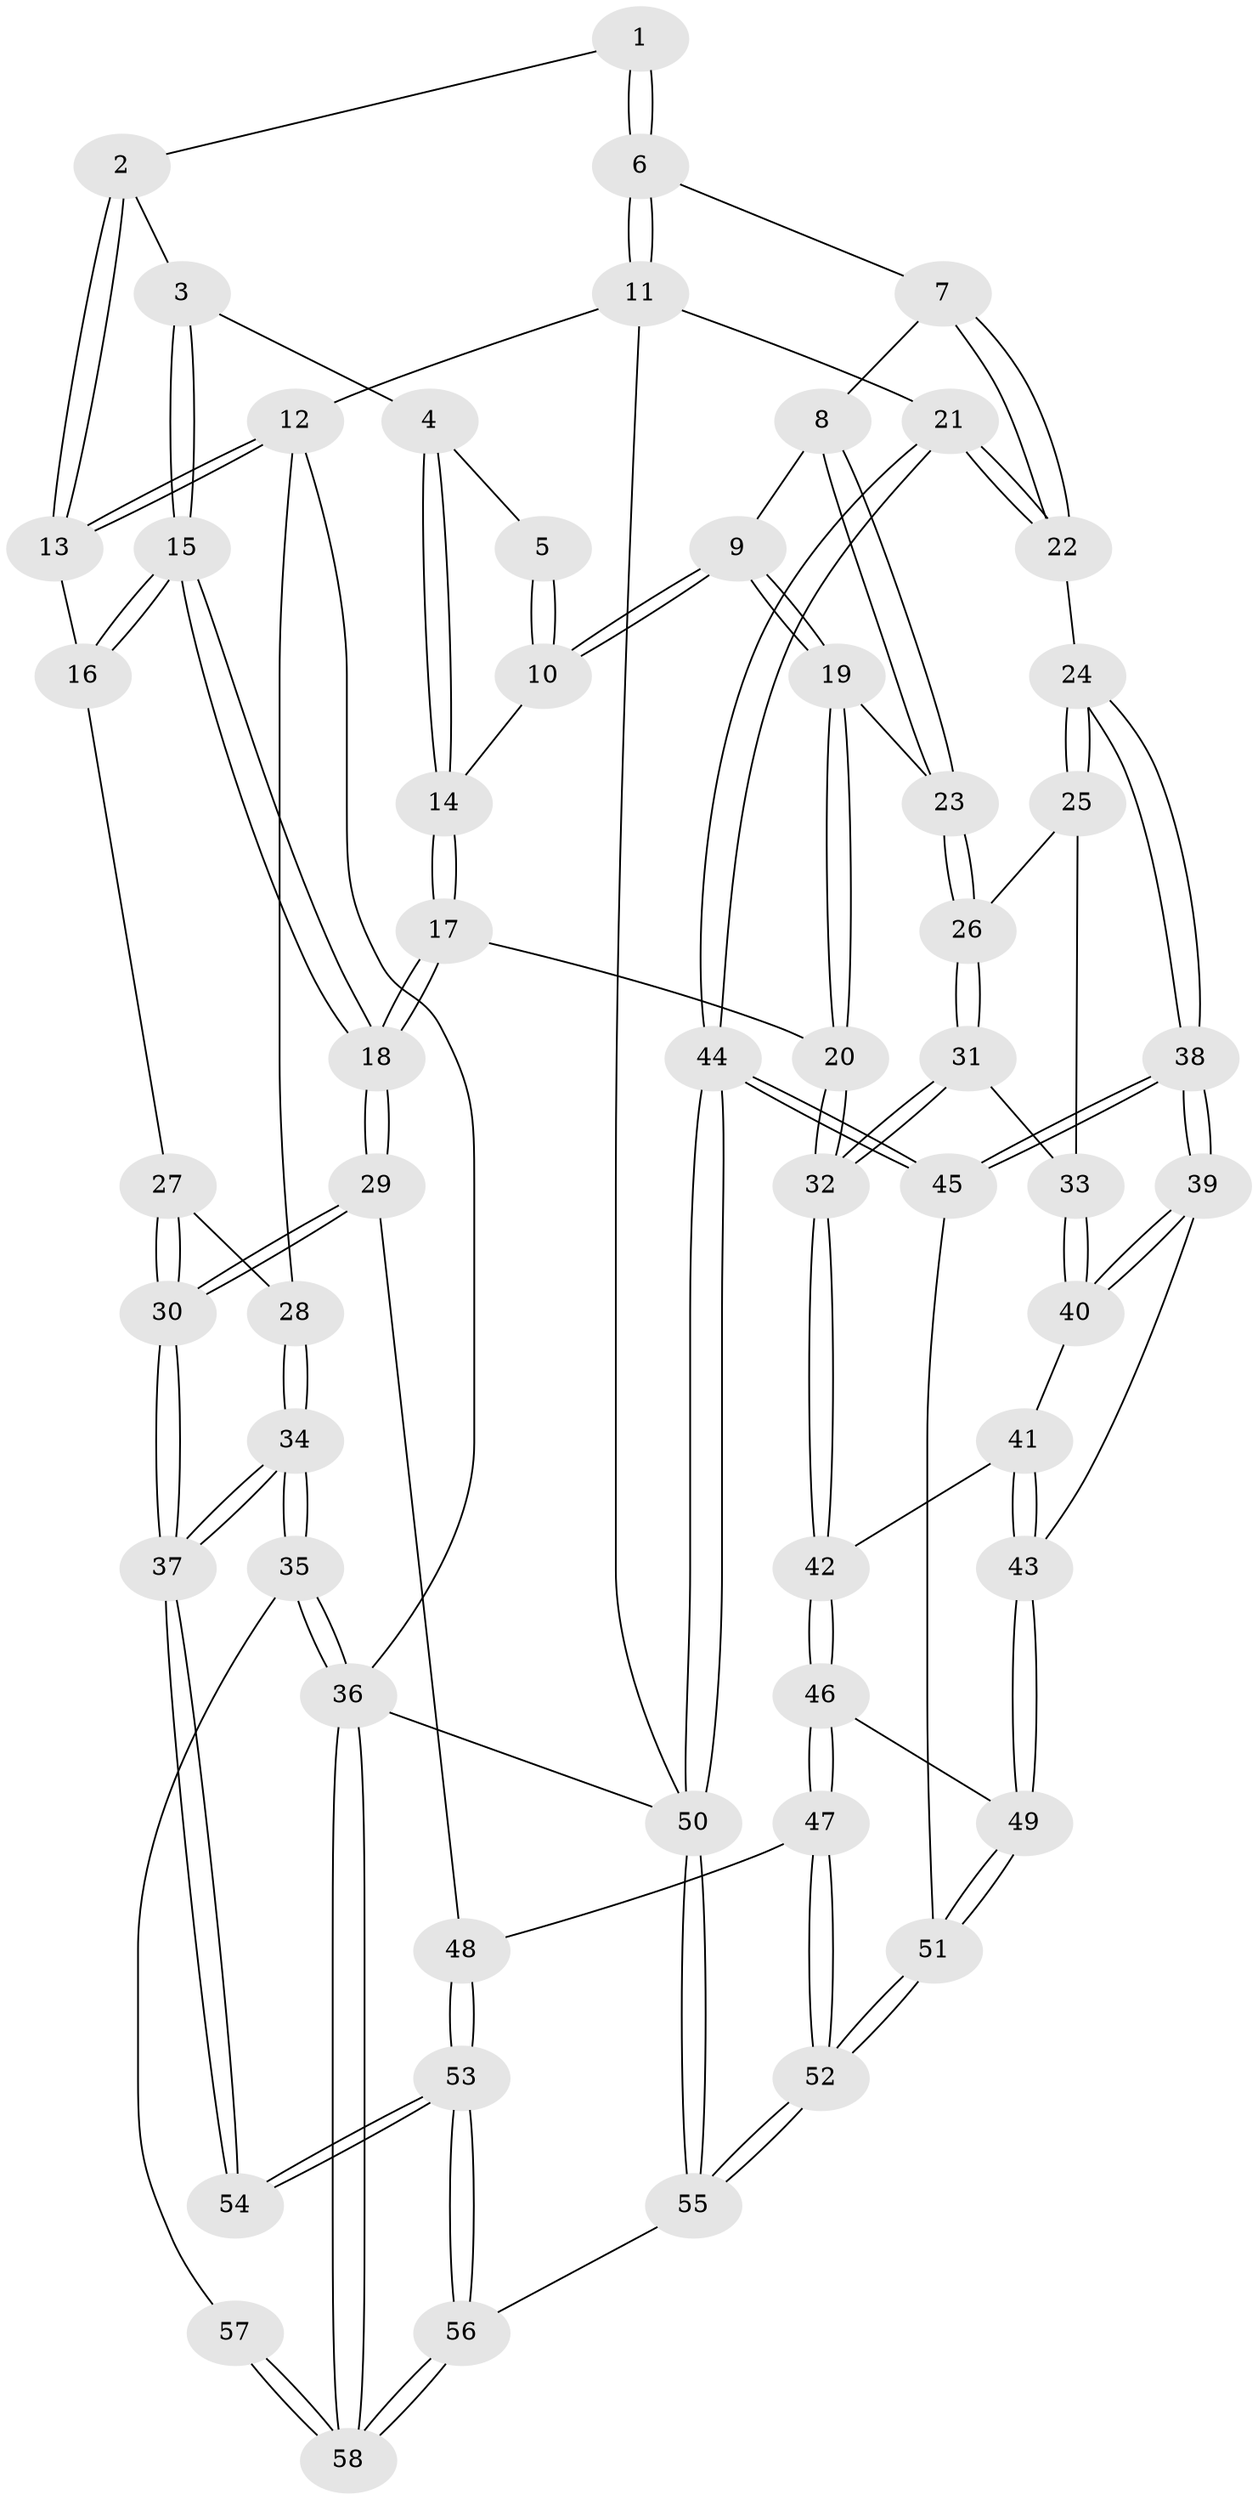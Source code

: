 // Generated by graph-tools (version 1.1) at 2025/38/03/09/25 02:38:25]
// undirected, 58 vertices, 142 edges
graph export_dot {
graph [start="1"]
  node [color=gray90,style=filled];
  1 [pos="+0.5212456910272063+0"];
  2 [pos="+0.04576472760019257+0"];
  3 [pos="+0.3313421606367507+0.16319087878961197"];
  4 [pos="+0.3480309478090669+0.16297954318551686"];
  5 [pos="+0.4774850285137019+0"];
  6 [pos="+0.8808890698461338+0"];
  7 [pos="+0.8060953548897992+0.023337751150565036"];
  8 [pos="+0.5982091888773922+0.21625163513782708"];
  9 [pos="+0.516358799095+0.22175528734976174"];
  10 [pos="+0.47538436997893346+0.20176647236768103"];
  11 [pos="+1+0"];
  12 [pos="+0+0"];
  13 [pos="+0+0"];
  14 [pos="+0.41549352274597967+0.20269268665810772"];
  15 [pos="+0.22688448142768308+0.2724793088949022"];
  16 [pos="+0.16370858609726027+0.2512368031018856"];
  17 [pos="+0.3480647863835816+0.44371976778255756"];
  18 [pos="+0.3303984338529429+0.4456811376039978"];
  19 [pos="+0.4755672922476739+0.3224662294326249"];
  20 [pos="+0.39200302062113945+0.4493625623781146"];
  21 [pos="+1+0.42057230871886403"];
  22 [pos="+0.8391502513097672+0.4046626174402655"];
  23 [pos="+0.6109106101037161+0.3437673362018144"];
  24 [pos="+0.8177460211058695+0.42951919806064265"];
  25 [pos="+0.6898878197959409+0.41054560782623273"];
  26 [pos="+0.6210420566249233+0.38784918030179016"];
  27 [pos="+0.10340278404536443+0.3062579913546988"];
  28 [pos="+0+0.25146794761526675"];
  29 [pos="+0.19389718770032544+0.5800832576462861"];
  30 [pos="+0.016226672769991127+0.6329860352481381"];
  31 [pos="+0.5130264389292775+0.4568699694883756"];
  32 [pos="+0.44924817410454704+0.47626829370161083"];
  33 [pos="+0.6233802546527881+0.530854049797638"];
  34 [pos="+0+0.6962622529878416"];
  35 [pos="+0+0.7780115908935663"];
  36 [pos="+0+1"];
  37 [pos="+0+0.644683656914236"];
  38 [pos="+0.797435786432643+0.6303385915436962"];
  39 [pos="+0.6993751167721075+0.6043360031990299"];
  40 [pos="+0.631926893581157+0.5472344419221494"];
  41 [pos="+0.5809526478724815+0.565507871494334"];
  42 [pos="+0.45162403463563977+0.4822885734156046"];
  43 [pos="+0.5888126873188863+0.623121595036727"];
  44 [pos="+1+0.8902532888423965"];
  45 [pos="+0.8201894756893783+0.6947633885540737"];
  46 [pos="+0.49430628486266637+0.6600706335954064"];
  47 [pos="+0.42094365160427105+0.757309887097896"];
  48 [pos="+0.413903679152827+0.7630331725188775"];
  49 [pos="+0.5236586836244664+0.6613955659767746"];
  50 [pos="+1+1"];
  51 [pos="+0.7002902693456462+0.7830072531287822"];
  52 [pos="+0.6892521483606616+0.7994173063111027"];
  53 [pos="+0.3931887480752506+0.903127633070782"];
  54 [pos="+0.35220221492192044+0.8960983968011248"];
  55 [pos="+0.5675357356781828+1"];
  56 [pos="+0.515334161612343+1"];
  57 [pos="+0.18590650945363624+0.9329609178711099"];
  58 [pos="+0.2237351702874708+1"];
  1 -- 2;
  1 -- 6;
  1 -- 6;
  2 -- 3;
  2 -- 13;
  2 -- 13;
  3 -- 4;
  3 -- 15;
  3 -- 15;
  4 -- 5;
  4 -- 14;
  4 -- 14;
  5 -- 10;
  5 -- 10;
  6 -- 7;
  6 -- 11;
  6 -- 11;
  7 -- 8;
  7 -- 22;
  7 -- 22;
  8 -- 9;
  8 -- 23;
  8 -- 23;
  9 -- 10;
  9 -- 10;
  9 -- 19;
  9 -- 19;
  10 -- 14;
  11 -- 12;
  11 -- 21;
  11 -- 50;
  12 -- 13;
  12 -- 13;
  12 -- 28;
  12 -- 36;
  13 -- 16;
  14 -- 17;
  14 -- 17;
  15 -- 16;
  15 -- 16;
  15 -- 18;
  15 -- 18;
  16 -- 27;
  17 -- 18;
  17 -- 18;
  17 -- 20;
  18 -- 29;
  18 -- 29;
  19 -- 20;
  19 -- 20;
  19 -- 23;
  20 -- 32;
  20 -- 32;
  21 -- 22;
  21 -- 22;
  21 -- 44;
  21 -- 44;
  22 -- 24;
  23 -- 26;
  23 -- 26;
  24 -- 25;
  24 -- 25;
  24 -- 38;
  24 -- 38;
  25 -- 26;
  25 -- 33;
  26 -- 31;
  26 -- 31;
  27 -- 28;
  27 -- 30;
  27 -- 30;
  28 -- 34;
  28 -- 34;
  29 -- 30;
  29 -- 30;
  29 -- 48;
  30 -- 37;
  30 -- 37;
  31 -- 32;
  31 -- 32;
  31 -- 33;
  32 -- 42;
  32 -- 42;
  33 -- 40;
  33 -- 40;
  34 -- 35;
  34 -- 35;
  34 -- 37;
  34 -- 37;
  35 -- 36;
  35 -- 36;
  35 -- 57;
  36 -- 58;
  36 -- 58;
  36 -- 50;
  37 -- 54;
  37 -- 54;
  38 -- 39;
  38 -- 39;
  38 -- 45;
  38 -- 45;
  39 -- 40;
  39 -- 40;
  39 -- 43;
  40 -- 41;
  41 -- 42;
  41 -- 43;
  41 -- 43;
  42 -- 46;
  42 -- 46;
  43 -- 49;
  43 -- 49;
  44 -- 45;
  44 -- 45;
  44 -- 50;
  44 -- 50;
  45 -- 51;
  46 -- 47;
  46 -- 47;
  46 -- 49;
  47 -- 48;
  47 -- 52;
  47 -- 52;
  48 -- 53;
  48 -- 53;
  49 -- 51;
  49 -- 51;
  50 -- 55;
  50 -- 55;
  51 -- 52;
  51 -- 52;
  52 -- 55;
  52 -- 55;
  53 -- 54;
  53 -- 54;
  53 -- 56;
  53 -- 56;
  55 -- 56;
  56 -- 58;
  56 -- 58;
  57 -- 58;
  57 -- 58;
}
